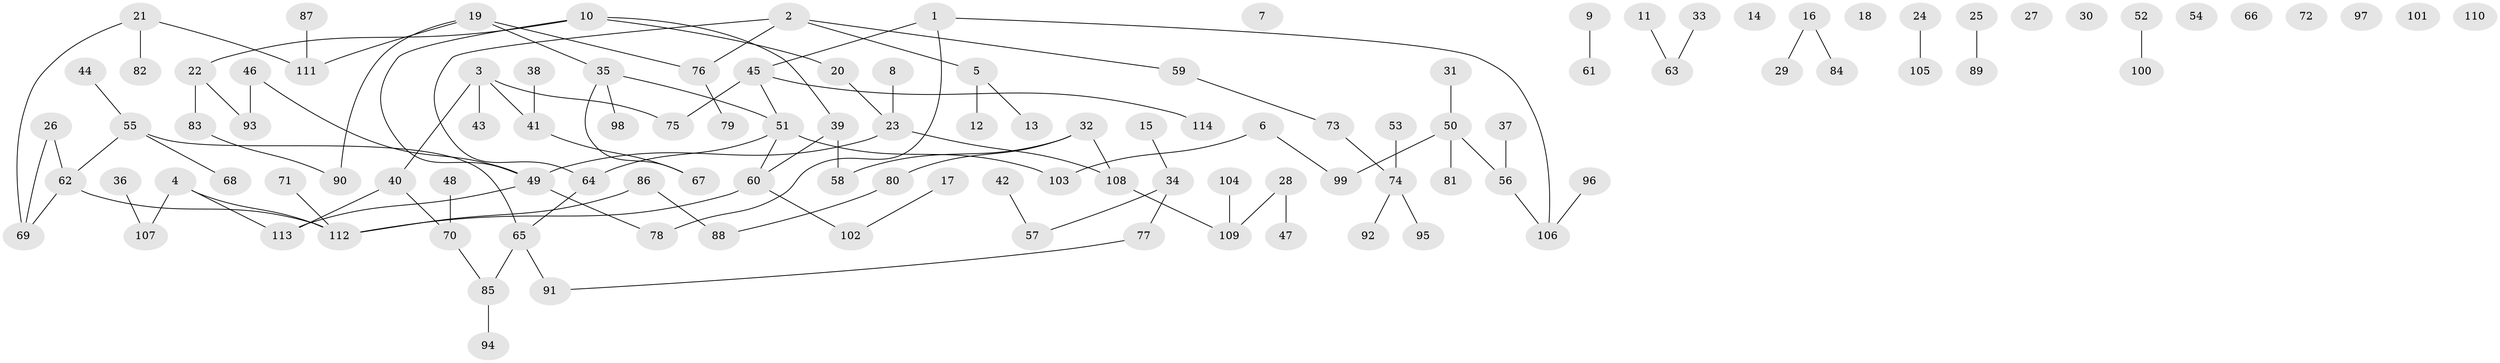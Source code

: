 // coarse degree distribution, {7: 0.06976744186046512, 5: 0.046511627906976744, 3: 0.13953488372093023, 2: 0.3953488372093023, 1: 0.2558139534883721, 4: 0.09302325581395349}
// Generated by graph-tools (version 1.1) at 2025/48/03/04/25 22:48:29]
// undirected, 114 vertices, 111 edges
graph export_dot {
  node [color=gray90,style=filled];
  1;
  2;
  3;
  4;
  5;
  6;
  7;
  8;
  9;
  10;
  11;
  12;
  13;
  14;
  15;
  16;
  17;
  18;
  19;
  20;
  21;
  22;
  23;
  24;
  25;
  26;
  27;
  28;
  29;
  30;
  31;
  32;
  33;
  34;
  35;
  36;
  37;
  38;
  39;
  40;
  41;
  42;
  43;
  44;
  45;
  46;
  47;
  48;
  49;
  50;
  51;
  52;
  53;
  54;
  55;
  56;
  57;
  58;
  59;
  60;
  61;
  62;
  63;
  64;
  65;
  66;
  67;
  68;
  69;
  70;
  71;
  72;
  73;
  74;
  75;
  76;
  77;
  78;
  79;
  80;
  81;
  82;
  83;
  84;
  85;
  86;
  87;
  88;
  89;
  90;
  91;
  92;
  93;
  94;
  95;
  96;
  97;
  98;
  99;
  100;
  101;
  102;
  103;
  104;
  105;
  106;
  107;
  108;
  109;
  110;
  111;
  112;
  113;
  114;
  1 -- 45;
  1 -- 78;
  1 -- 106;
  2 -- 5;
  2 -- 59;
  2 -- 64;
  2 -- 76;
  3 -- 40;
  3 -- 41;
  3 -- 43;
  3 -- 75;
  4 -- 107;
  4 -- 112;
  4 -- 113;
  5 -- 12;
  5 -- 13;
  6 -- 99;
  6 -- 103;
  8 -- 23;
  9 -- 61;
  10 -- 20;
  10 -- 22;
  10 -- 39;
  10 -- 49;
  11 -- 63;
  15 -- 34;
  16 -- 29;
  16 -- 84;
  17 -- 102;
  19 -- 35;
  19 -- 76;
  19 -- 90;
  19 -- 111;
  20 -- 23;
  21 -- 69;
  21 -- 82;
  21 -- 111;
  22 -- 83;
  22 -- 93;
  23 -- 49;
  23 -- 108;
  24 -- 105;
  25 -- 89;
  26 -- 62;
  26 -- 69;
  28 -- 47;
  28 -- 109;
  31 -- 50;
  32 -- 58;
  32 -- 80;
  32 -- 108;
  33 -- 63;
  34 -- 57;
  34 -- 77;
  35 -- 51;
  35 -- 67;
  35 -- 98;
  36 -- 107;
  37 -- 56;
  38 -- 41;
  39 -- 58;
  39 -- 60;
  40 -- 70;
  40 -- 113;
  41 -- 67;
  42 -- 57;
  44 -- 55;
  45 -- 51;
  45 -- 75;
  45 -- 114;
  46 -- 49;
  46 -- 93;
  48 -- 70;
  49 -- 78;
  49 -- 113;
  50 -- 56;
  50 -- 81;
  50 -- 99;
  51 -- 60;
  51 -- 64;
  51 -- 103;
  52 -- 100;
  53 -- 74;
  55 -- 62;
  55 -- 65;
  55 -- 68;
  56 -- 106;
  59 -- 73;
  60 -- 102;
  60 -- 112;
  62 -- 69;
  62 -- 112;
  64 -- 65;
  65 -- 85;
  65 -- 91;
  70 -- 85;
  71 -- 112;
  73 -- 74;
  74 -- 92;
  74 -- 95;
  76 -- 79;
  77 -- 91;
  80 -- 88;
  83 -- 90;
  85 -- 94;
  86 -- 88;
  86 -- 112;
  87 -- 111;
  96 -- 106;
  104 -- 109;
  108 -- 109;
}
